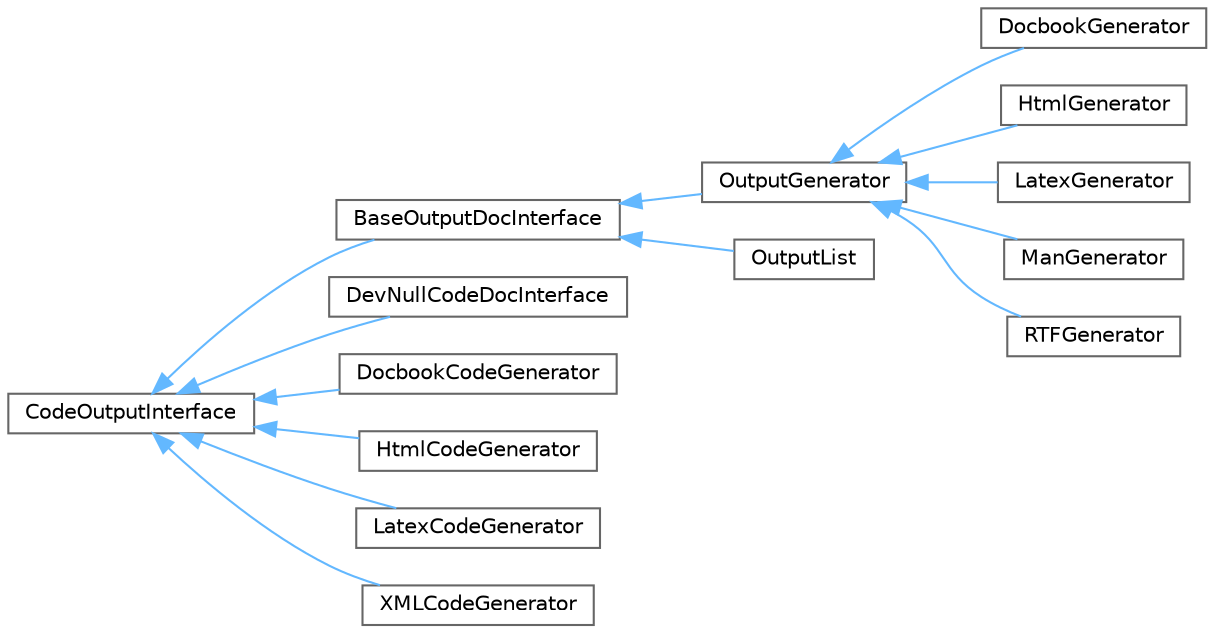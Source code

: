 digraph "Graphical Class Hierarchy"
{
 // INTERACTIVE_SVG=YES
 // LATEX_PDF_SIZE
  bgcolor="transparent";
  edge [fontname=Helvetica,fontsize=10,labelfontname=Helvetica,labelfontsize=10];
  node [fontname=Helvetica,fontsize=10,shape=box,height=0.2,width=0.4];
  rankdir="LR";
  Node0 [label="CodeOutputInterface",height=0.2,width=0.4,color="grey40", fillcolor="white", style="filled",URL="$d5/d9c/class_code_output_interface.html",tooltip="Output interface for code parser."];
  Node0 -> Node1 [dir="back",color="steelblue1",style="solid"];
  Node1 [label="BaseOutputDocInterface",height=0.2,width=0.4,color="grey40", fillcolor="white", style="filled",URL="$df/d27/class_base_output_doc_interface.html",tooltip="Base Interface used for generating output outside of the comment blocks."];
  Node1 -> Node2 [dir="back",color="steelblue1",style="solid"];
  Node2 [label="OutputGenerator",height=0.2,width=0.4,color="grey40", fillcolor="white", style="filled",URL="$d3/d8e/class_output_generator.html",tooltip="Abstract output generator."];
  Node2 -> Node3 [dir="back",color="steelblue1",style="solid"];
  Node3 [label="DocbookGenerator",height=0.2,width=0.4,color="grey40", fillcolor="white", style="filled",URL="$d1/d72/class_docbook_generator.html",tooltip=" "];
  Node2 -> Node4 [dir="back",color="steelblue1",style="solid"];
  Node4 [label="HtmlGenerator",height=0.2,width=0.4,color="grey40", fillcolor="white", style="filled",URL="$d7/d41/class_html_generator.html",tooltip="Generator for HTML output."];
  Node2 -> Node5 [dir="back",color="steelblue1",style="solid"];
  Node5 [label="LatexGenerator",height=0.2,width=0.4,color="grey40", fillcolor="white", style="filled",URL="$d3/d77/class_latex_generator.html",tooltip="Generator for LaTeX output."];
  Node2 -> Node6 [dir="back",color="steelblue1",style="solid"];
  Node6 [label="ManGenerator",height=0.2,width=0.4,color="grey40", fillcolor="white", style="filled",URL="$de/da5/class_man_generator.html",tooltip="Generator for Man page output."];
  Node2 -> Node7 [dir="back",color="steelblue1",style="solid"];
  Node7 [label="RTFGenerator",height=0.2,width=0.4,color="grey40", fillcolor="white", style="filled",URL="$d0/da4/class_r_t_f_generator.html",tooltip="Generator for RTF output."];
  Node1 -> Node8 [dir="back",color="steelblue1",style="solid"];
  Node8 [label="OutputList",height=0.2,width=0.4,color="grey40", fillcolor="white", style="filled",URL="$df/dc8/class_output_list.html",tooltip="Class representing a list of output generators that are written to in parallel."];
  Node0 -> Node9 [dir="back",color="steelblue1",style="solid"];
  Node9 [label="DevNullCodeDocInterface",height=0.2,width=0.4,color="grey40", fillcolor="white", style="filled",URL="$dd/d8a/class_dev_null_code_doc_interface.html",tooltip="Class implementing CodeOutputInterface by throwing away everything."];
  Node0 -> Node10 [dir="back",color="steelblue1",style="solid"];
  Node10 [label="DocbookCodeGenerator",height=0.2,width=0.4,color="grey40", fillcolor="white", style="filled",URL="$d7/d80/class_docbook_code_generator.html",tooltip=" "];
  Node0 -> Node11 [dir="back",color="steelblue1",style="solid"];
  Node11 [label="HtmlCodeGenerator",height=0.2,width=0.4,color="grey40", fillcolor="white", style="filled",URL="$da/db6/class_html_code_generator.html",tooltip=" "];
  Node0 -> Node12 [dir="back",color="steelblue1",style="solid"];
  Node12 [label="LatexCodeGenerator",height=0.2,width=0.4,color="grey40", fillcolor="white", style="filled",URL="$d0/d37/class_latex_code_generator.html",tooltip=" "];
  Node0 -> Node13 [dir="back",color="steelblue1",style="solid"];
  Node13 [label="XMLCodeGenerator",height=0.2,width=0.4,color="grey40", fillcolor="white", style="filled",URL="$dd/d66/class_x_m_l_code_generator.html",tooltip=" "];
}
